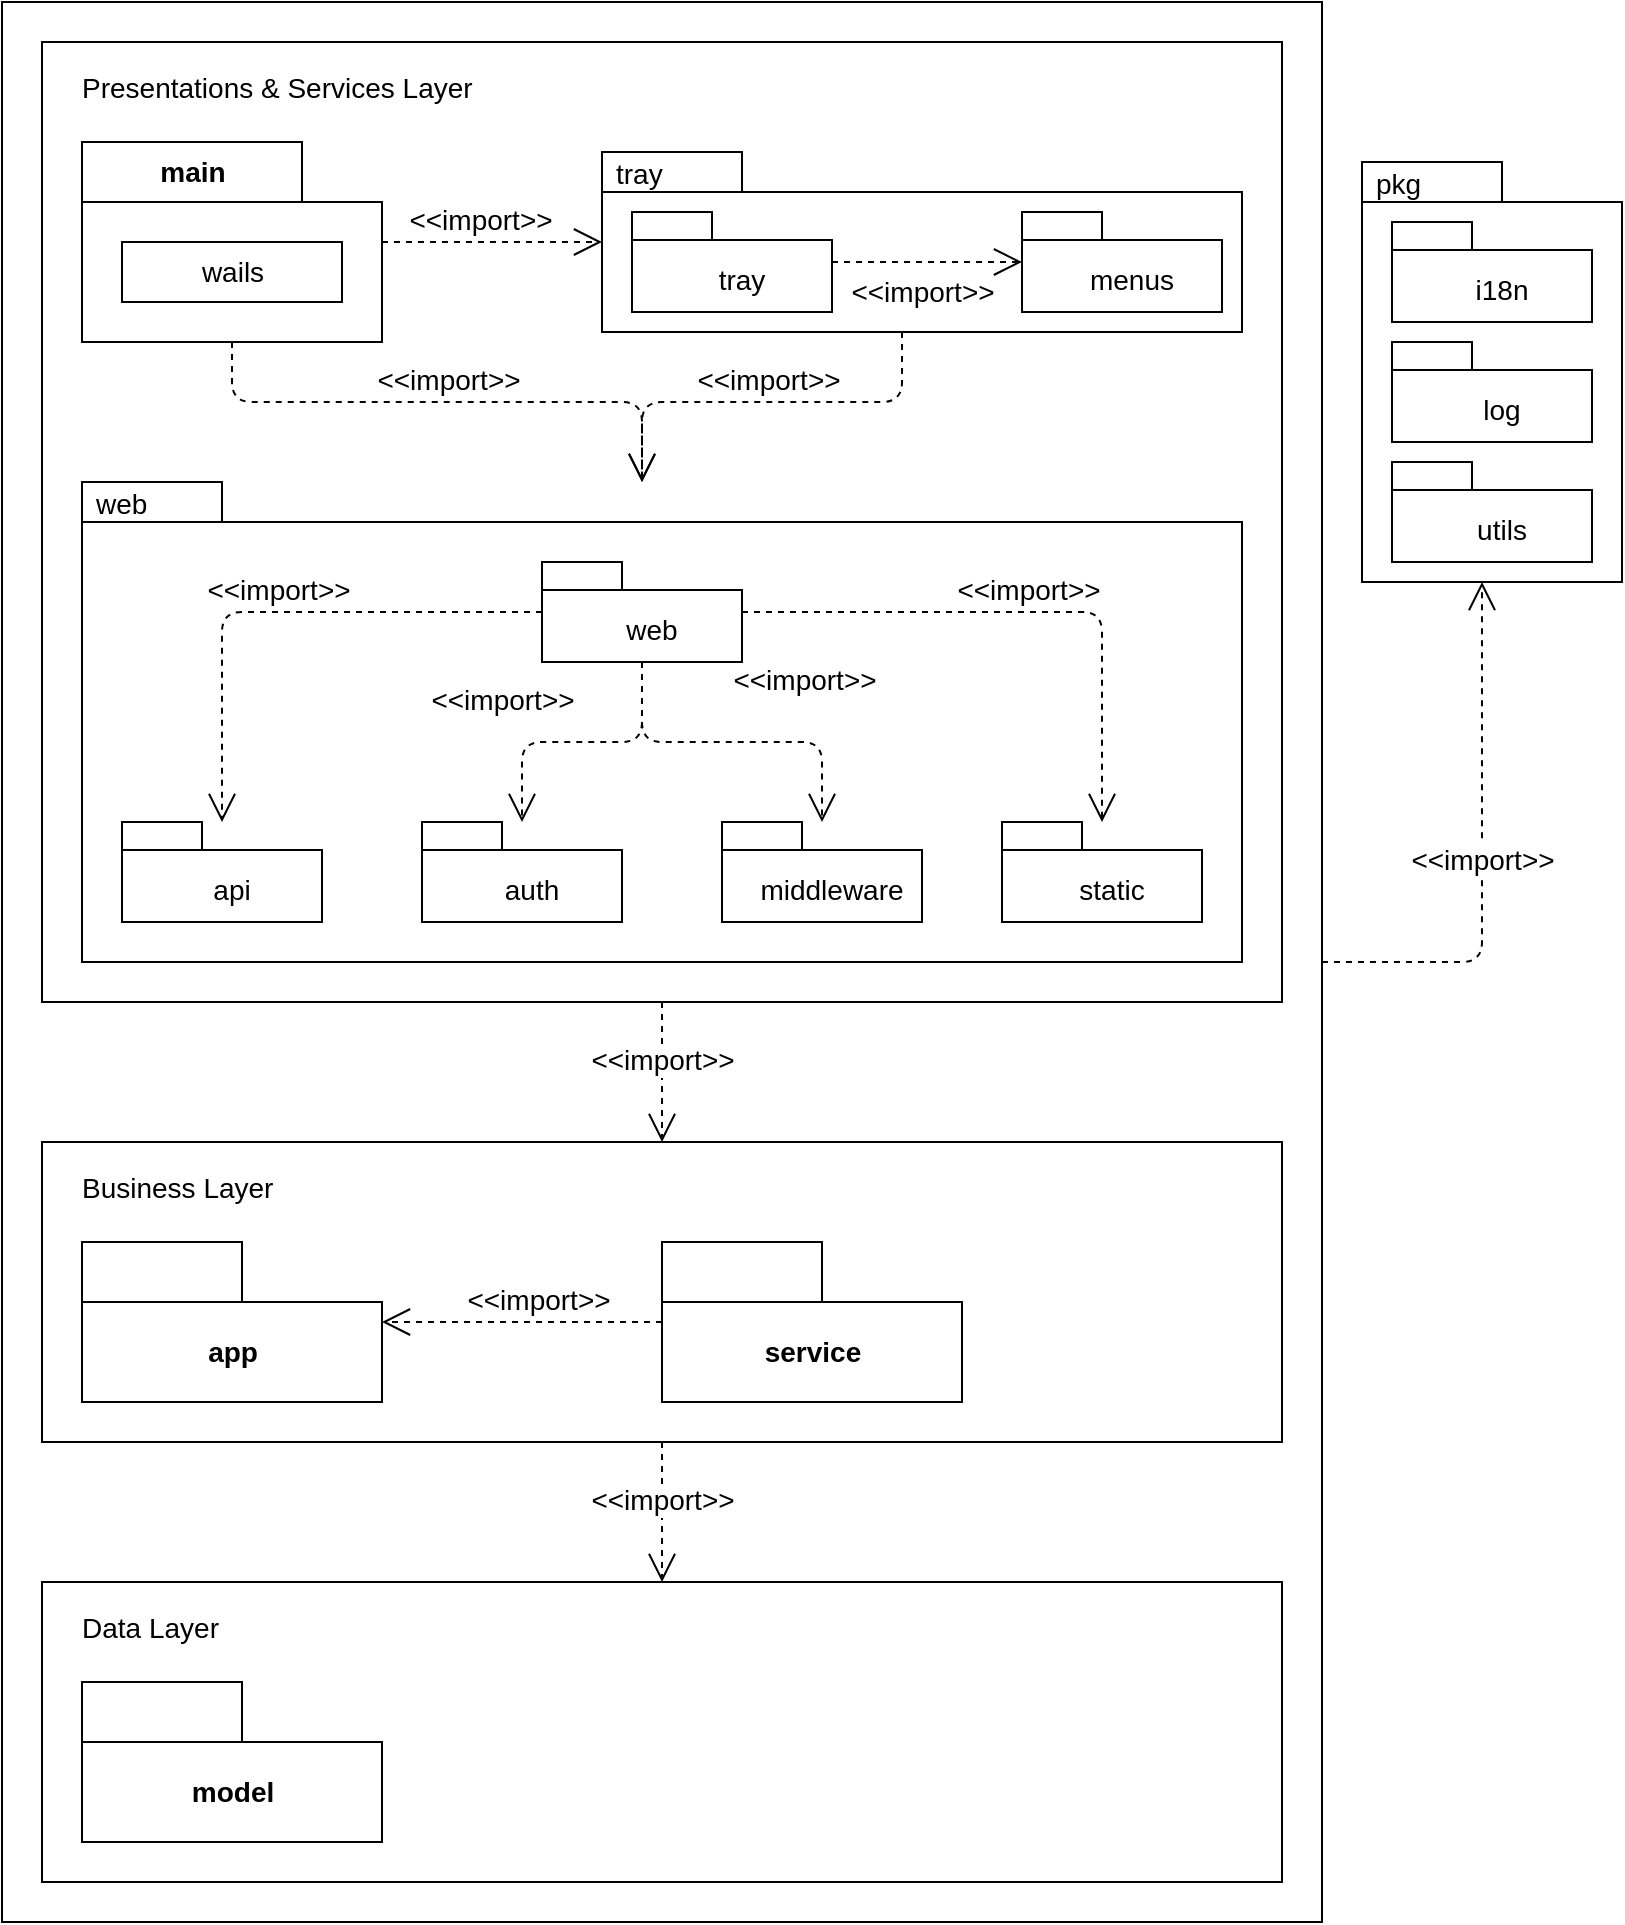 <mxfile>
    <diagram id="Fwt0_S80Y8OOaiC3SIRB" name="第 1 页">
        <mxGraphModel dx="823" dy="712" grid="1" gridSize="10" guides="1" tooltips="1" connect="1" arrows="1" fold="1" page="1" pageScale="1" pageWidth="827" pageHeight="1169" math="0" shadow="0">
            <root>
                <mxCell id="0"/>
                <mxCell id="1" parent="0"/>
                <mxCell id="60" value="" style="rounded=0;whiteSpace=wrap;html=1;fontSize=14;" parent="1" vertex="1">
                    <mxGeometry y="80" width="660" height="960" as="geometry"/>
                </mxCell>
                <mxCell id="63" value="" style="rounded=0;whiteSpace=wrap;html=1;fontSize=14;" parent="1" vertex="1">
                    <mxGeometry x="20" y="100" width="620" height="480" as="geometry"/>
                </mxCell>
                <mxCell id="14" value="tray" style="shape=folder;xSize=90;align=left;spacingLeft=10;align=left;verticalAlign=top;spacingLeft=5;spacingTop=-4;tabWidth=70;tabHeight=20;tabPosition=left;html=1;strokeWidth=1;recursiveResize=0;fontSize=14;" parent="1" vertex="1">
                    <mxGeometry x="300" y="155" width="320" height="90" as="geometry"/>
                </mxCell>
                <mxCell id="15" value="&lt;br style=&quot;font-size: 14px;&quot;&gt;tray" style="strokeColor=inherit;fillColor=inherit;gradientColor=inherit;shape=folder;spacingLeft=10;tabWidth=40;tabHeight=14;tabPosition=left;fontSize=14;html=1;whiteSpace=wrap;" parent="14" vertex="1">
                    <mxGeometry x="15" y="30" width="100" height="50" as="geometry"/>
                </mxCell>
                <mxCell id="16" value="&lt;br style=&quot;font-size: 14px;&quot;&gt;menus" style="strokeColor=inherit;fillColor=inherit;gradientColor=inherit;shape=folder;spacingLeft=10;tabWidth=40;tabHeight=14;tabPosition=left;fontSize=14;html=1;whiteSpace=wrap;" parent="14" vertex="1">
                    <mxGeometry x="210" y="30" width="100" height="50" as="geometry"/>
                </mxCell>
                <mxCell id="17" value="&amp;lt;&amp;lt;import&amp;gt;&amp;gt;" style="strokeColor=inherit;fillColor=inherit;gradientColor=inherit;edgeStyle=none;endArrow=open;dashed=1;verticalAlign=top;labelBackgroundColor=none;endSize=12;html=1;fontSize=14;" parent="14" source="15" target="16" edge="1">
                    <mxGeometry x="-0.053" relative="1" as="geometry">
                        <mxPoint as="offset"/>
                    </mxGeometry>
                </mxCell>
                <mxCell id="18" value="web" style="shape=folder;xSize=90;align=left;spacingLeft=10;align=left;verticalAlign=top;spacingLeft=5;spacingTop=-4;tabWidth=70;tabHeight=20;tabPosition=left;html=1;strokeWidth=1;recursiveResize=0;fontSize=14;" parent="1" vertex="1">
                    <mxGeometry x="40" y="320" width="580" height="240" as="geometry"/>
                </mxCell>
                <mxCell id="19" value="&lt;br style=&quot;font-size: 14px;&quot;&gt;web" style="strokeColor=inherit;fillColor=inherit;gradientColor=inherit;shape=folder;spacingLeft=10;tabWidth=40;tabHeight=14;tabPosition=left;fontSize=14;html=1;whiteSpace=wrap;" parent="18" vertex="1">
                    <mxGeometry x="230" y="40" width="100" height="50" as="geometry"/>
                </mxCell>
                <mxCell id="20" value="&lt;br style=&quot;font-size: 14px;&quot;&gt;api" style="strokeColor=inherit;fillColor=inherit;gradientColor=inherit;shape=folder;spacingLeft=10;tabWidth=40;tabHeight=14;tabPosition=left;fontSize=14;html=1;whiteSpace=wrap;" parent="18" vertex="1">
                    <mxGeometry x="20" y="170" width="100" height="50" as="geometry"/>
                </mxCell>
                <mxCell id="25" value="&lt;br style=&quot;font-size: 14px;&quot;&gt;middleware" style="strokeColor=inherit;fillColor=inherit;gradientColor=inherit;shape=folder;spacingLeft=10;tabWidth=40;tabHeight=14;tabPosition=left;fontSize=14;html=1;whiteSpace=wrap;" parent="18" vertex="1">
                    <mxGeometry x="320" y="170" width="100" height="50" as="geometry"/>
                </mxCell>
                <mxCell id="22" value="&lt;br style=&quot;font-size: 14px;&quot;&gt;auth" style="strokeColor=inherit;fillColor=inherit;gradientColor=inherit;shape=folder;spacingLeft=10;tabWidth=40;tabHeight=14;tabPosition=left;fontSize=14;html=1;whiteSpace=wrap;" parent="18" vertex="1">
                    <mxGeometry x="170" y="170" width="100" height="50" as="geometry"/>
                </mxCell>
                <mxCell id="73" value="&lt;br style=&quot;font-size: 14px;&quot;&gt;static" style="strokeColor=inherit;fillColor=inherit;gradientColor=inherit;shape=folder;spacingLeft=10;tabWidth=40;tabHeight=14;tabPosition=left;fontSize=14;html=1;whiteSpace=wrap;" parent="18" vertex="1">
                    <mxGeometry x="460" y="170" width="100" height="50" as="geometry"/>
                </mxCell>
                <mxCell id="77" value="&amp;lt;&amp;lt;import&amp;gt;&amp;gt;" style="html=1;endArrow=open;endSize=12;dashed=1;verticalAlign=bottom;jumpStyle=none;edgeStyle=orthogonalEdgeStyle;fontSize=14;" parent="18" source="19" target="20" edge="1">
                    <mxGeometry width="160" relative="1" as="geometry">
                        <mxPoint x="85" y="-60" as="sourcePoint"/>
                        <mxPoint x="290" y="10" as="targetPoint"/>
                    </mxGeometry>
                </mxCell>
                <mxCell id="78" value="&amp;lt;&amp;lt;import&amp;gt;&amp;gt;" style="html=1;endArrow=open;endSize=12;dashed=1;verticalAlign=bottom;jumpStyle=none;edgeStyle=orthogonalEdgeStyle;fontSize=14;" parent="18" source="19" target="22" edge="1">
                    <mxGeometry x="0.429" y="-14" width="160" relative="1" as="geometry">
                        <mxPoint x="240" y="75" as="sourcePoint"/>
                        <mxPoint x="80" y="140" as="targetPoint"/>
                        <mxPoint x="4" y="-10" as="offset"/>
                    </mxGeometry>
                </mxCell>
                <mxCell id="79" value="&amp;lt;&amp;lt;import&amp;gt;&amp;gt;" style="html=1;endArrow=open;endSize=12;dashed=1;verticalAlign=bottom;jumpStyle=none;edgeStyle=orthogonalEdgeStyle;fontSize=14;" parent="18" source="19" target="25" edge="1">
                    <mxGeometry x="0.529" y="-10" width="160" relative="1" as="geometry">
                        <mxPoint x="290" y="100" as="sourcePoint"/>
                        <mxPoint x="220" y="140" as="targetPoint"/>
                        <mxPoint x="1" y="-20" as="offset"/>
                    </mxGeometry>
                </mxCell>
                <mxCell id="80" value="&amp;lt;&amp;lt;import&amp;gt;&amp;gt;" style="html=1;endArrow=open;endSize=12;dashed=1;verticalAlign=bottom;jumpStyle=none;edgeStyle=orthogonalEdgeStyle;fontSize=14;" parent="18" source="19" target="73" edge="1">
                    <mxGeometry width="160" relative="1" as="geometry">
                        <mxPoint x="300" y="110" as="sourcePoint"/>
                        <mxPoint x="230" y="150" as="targetPoint"/>
                    </mxGeometry>
                </mxCell>
                <mxCell id="28" value="&amp;lt;&amp;lt;import&amp;gt;&amp;gt;" style="html=1;endArrow=open;endSize=12;dashed=1;verticalAlign=bottom;jumpStyle=none;fontSize=14;" parent="1" source="75" target="14" edge="1">
                    <mxGeometry x="-0.111" width="160" relative="1" as="geometry">
                        <mxPoint x="470" y="170" as="sourcePoint"/>
                        <mxPoint x="630" y="170" as="targetPoint"/>
                        <mxPoint as="offset"/>
                    </mxGeometry>
                </mxCell>
                <mxCell id="30" value="&amp;lt;&amp;lt;import&amp;gt;&amp;gt;" style="edgeStyle=orthogonalEdgeStyle;html=1;endArrow=open;endSize=12;dashed=1;verticalAlign=bottom;jumpStyle=none;fontSize=14;" parent="1" source="14" target="18" edge="1">
                    <mxGeometry width="160" relative="1" as="geometry">
                        <mxPoint x="350" y="200" as="sourcePoint"/>
                        <mxPoint x="590" y="340" as="targetPoint"/>
                        <mxPoint as="offset"/>
                        <Array as="points">
                            <mxPoint x="450" y="280"/>
                            <mxPoint x="320" y="280"/>
                        </Array>
                    </mxGeometry>
                </mxCell>
                <mxCell id="47" value="&amp;lt;&amp;lt;import&amp;gt;&amp;gt;" style="html=1;endArrow=open;endSize=12;dashed=1;verticalAlign=bottom;jumpStyle=none;fontSize=14;" parent="1" source="67" target="66" edge="1">
                    <mxGeometry x="0.143" width="160" relative="1" as="geometry">
                        <mxPoint x="730" y="520" as="sourcePoint"/>
                        <mxPoint x="710" y="700" as="targetPoint"/>
                        <mxPoint as="offset"/>
                    </mxGeometry>
                </mxCell>
                <mxCell id="54" value="pkg" style="shape=folder;xSize=90;align=left;spacingLeft=10;align=left;verticalAlign=top;spacingLeft=5;spacingTop=-4;tabWidth=70;tabHeight=20;tabPosition=left;html=1;strokeWidth=1;recursiveResize=0;fontSize=14;" parent="1" vertex="1">
                    <mxGeometry x="680" y="160" width="130" height="210" as="geometry"/>
                </mxCell>
                <mxCell id="55" value="&lt;br style=&quot;font-size: 14px;&quot;&gt;i18n" style="strokeColor=inherit;fillColor=inherit;gradientColor=inherit;shape=folder;spacingLeft=10;tabWidth=40;tabHeight=14;tabPosition=left;fontSize=14;html=1;whiteSpace=wrap;" parent="54" vertex="1">
                    <mxGeometry x="15" y="30" width="100" height="50" as="geometry"/>
                </mxCell>
                <mxCell id="56" value="&lt;br style=&quot;font-size: 14px;&quot;&gt;log" style="strokeColor=inherit;fillColor=inherit;gradientColor=inherit;shape=folder;spacingLeft=10;tabWidth=40;tabHeight=14;tabPosition=left;fontSize=14;html=1;whiteSpace=wrap;" parent="54" vertex="1">
                    <mxGeometry x="15" y="90" width="100" height="50" as="geometry"/>
                </mxCell>
                <mxCell id="58" value="&lt;br style=&quot;font-size: 14px;&quot;&gt;utils" style="strokeColor=inherit;fillColor=inherit;gradientColor=inherit;shape=folder;spacingLeft=10;tabWidth=40;tabHeight=14;tabPosition=left;fontSize=14;html=1;whiteSpace=wrap;" parent="54" vertex="1">
                    <mxGeometry x="15" y="150" width="100" height="50" as="geometry"/>
                </mxCell>
                <mxCell id="62" value="&amp;lt;&amp;lt;import&amp;gt;&amp;gt;" style="html=1;endArrow=open;endSize=12;dashed=1;verticalAlign=bottom;jumpStyle=none;edgeStyle=orthogonalEdgeStyle;fontSize=14;" parent="1" source="60" target="54" edge="1">
                    <mxGeometry x="-0.111" width="160" relative="1" as="geometry">
                        <mxPoint x="330" y="430.211" as="sourcePoint"/>
                        <mxPoint x="200" y="417.394" as="targetPoint"/>
                        <mxPoint as="offset"/>
                        <Array as="points">
                            <mxPoint x="740" y="560"/>
                        </Array>
                    </mxGeometry>
                </mxCell>
                <mxCell id="66" value="" style="rounded=0;whiteSpace=wrap;html=1;fontSize=14;" parent="1" vertex="1">
                    <mxGeometry x="20" y="870" width="620" height="150" as="geometry"/>
                </mxCell>
                <mxCell id="32" value="model" style="shape=folder;fontStyle=1;tabWidth=80;tabHeight=30;tabPosition=left;html=1;boundedLbl=1;fontSize=14;" parent="1" vertex="1">
                    <mxGeometry x="40" y="920" width="150" height="80" as="geometry"/>
                </mxCell>
                <mxCell id="67" value="" style="rounded=0;whiteSpace=wrap;html=1;fontSize=14;" parent="1" vertex="1">
                    <mxGeometry x="20" y="650" width="620" height="150" as="geometry"/>
                </mxCell>
                <mxCell id="34" value="app" style="shape=folder;fontStyle=1;tabWidth=80;tabHeight=30;tabPosition=left;html=1;boundedLbl=1;fontSize=14;" parent="1" vertex="1">
                    <mxGeometry x="40" y="700" width="150" height="80" as="geometry"/>
                </mxCell>
                <mxCell id="68" value="Data Layer" style="text;html=1;strokeColor=none;fillColor=none;align=left;verticalAlign=top;whiteSpace=wrap;rounded=0;spacing=0;fontSize=14;" parent="1" vertex="1">
                    <mxGeometry x="40" y="880" width="150" height="30" as="geometry"/>
                </mxCell>
                <mxCell id="69" value="Business Layer" style="text;html=1;strokeColor=none;fillColor=none;align=left;verticalAlign=top;whiteSpace=wrap;rounded=0;spacing=0;fontSize=14;" parent="1" vertex="1">
                    <mxGeometry x="40" y="660" width="150" height="30" as="geometry"/>
                </mxCell>
                <mxCell id="70" value="Presentations &amp;amp; Services Layer" style="text;html=1;strokeColor=none;fillColor=none;align=left;verticalAlign=top;whiteSpace=wrap;rounded=0;spacing=0;fontSize=14;" parent="1" vertex="1">
                    <mxGeometry x="40" y="110" width="250" height="30" as="geometry"/>
                </mxCell>
                <mxCell id="71" value="&amp;lt;&amp;lt;import&amp;gt;&amp;gt;" style="html=1;endArrow=open;endSize=12;dashed=1;verticalAlign=bottom;jumpStyle=none;fontSize=14;" parent="1" source="63" target="67" edge="1">
                    <mxGeometry x="0.143" width="160" relative="1" as="geometry">
                        <mxPoint x="740" y="530" as="sourcePoint"/>
                        <mxPoint x="720" y="710" as="targetPoint"/>
                        <mxPoint as="offset"/>
                    </mxGeometry>
                </mxCell>
                <mxCell id="72" value="&amp;lt;&amp;lt;import&amp;gt;&amp;gt;" style="html=1;endArrow=open;endSize=12;dashed=1;verticalAlign=bottom;jumpStyle=none;edgeStyle=orthogonalEdgeStyle;fontSize=14;" parent="1" source="75" target="18" edge="1">
                    <mxGeometry width="160" relative="1" as="geometry">
                        <mxPoint x="200" y="195" as="sourcePoint"/>
                        <mxPoint x="310" y="195" as="targetPoint"/>
                        <Array as="points">
                            <mxPoint x="115" y="280"/>
                            <mxPoint x="320" y="280"/>
                        </Array>
                    </mxGeometry>
                </mxCell>
                <mxCell id="75" value="main" style="shape=folder;fontStyle=1;tabWidth=110;tabHeight=30;tabPosition=left;html=1;boundedLbl=1;labelInHeader=1;container=1;collapsible=0;recursiveResize=0;fontSize=14;" parent="1" vertex="1">
                    <mxGeometry x="40" y="150" width="150" height="100" as="geometry"/>
                </mxCell>
                <mxCell id="76" value="wails" style="html=1;fontSize=14;" parent="75" vertex="1">
                    <mxGeometry width="110" height="30" relative="1" as="geometry">
                        <mxPoint x="20" y="50" as="offset"/>
                    </mxGeometry>
                </mxCell>
                <mxCell id="81" value="service" style="shape=folder;fontStyle=1;tabWidth=80;tabHeight=30;tabPosition=left;html=1;boundedLbl=1;fontSize=14;" vertex="1" parent="1">
                    <mxGeometry x="330" y="700" width="150" height="80" as="geometry"/>
                </mxCell>
                <mxCell id="82" value="&amp;lt;&amp;lt;import&amp;gt;&amp;gt;" style="html=1;endArrow=open;endSize=12;dashed=1;verticalAlign=bottom;jumpStyle=none;fontSize=14;" edge="1" parent="1" source="81" target="34">
                    <mxGeometry x="-0.091" width="160" relative="1" as="geometry">
                        <mxPoint x="340" y="590" as="sourcePoint"/>
                        <mxPoint x="340" y="660" as="targetPoint"/>
                        <mxPoint x="1" as="offset"/>
                    </mxGeometry>
                </mxCell>
            </root>
        </mxGraphModel>
    </diagram>
</mxfile>
